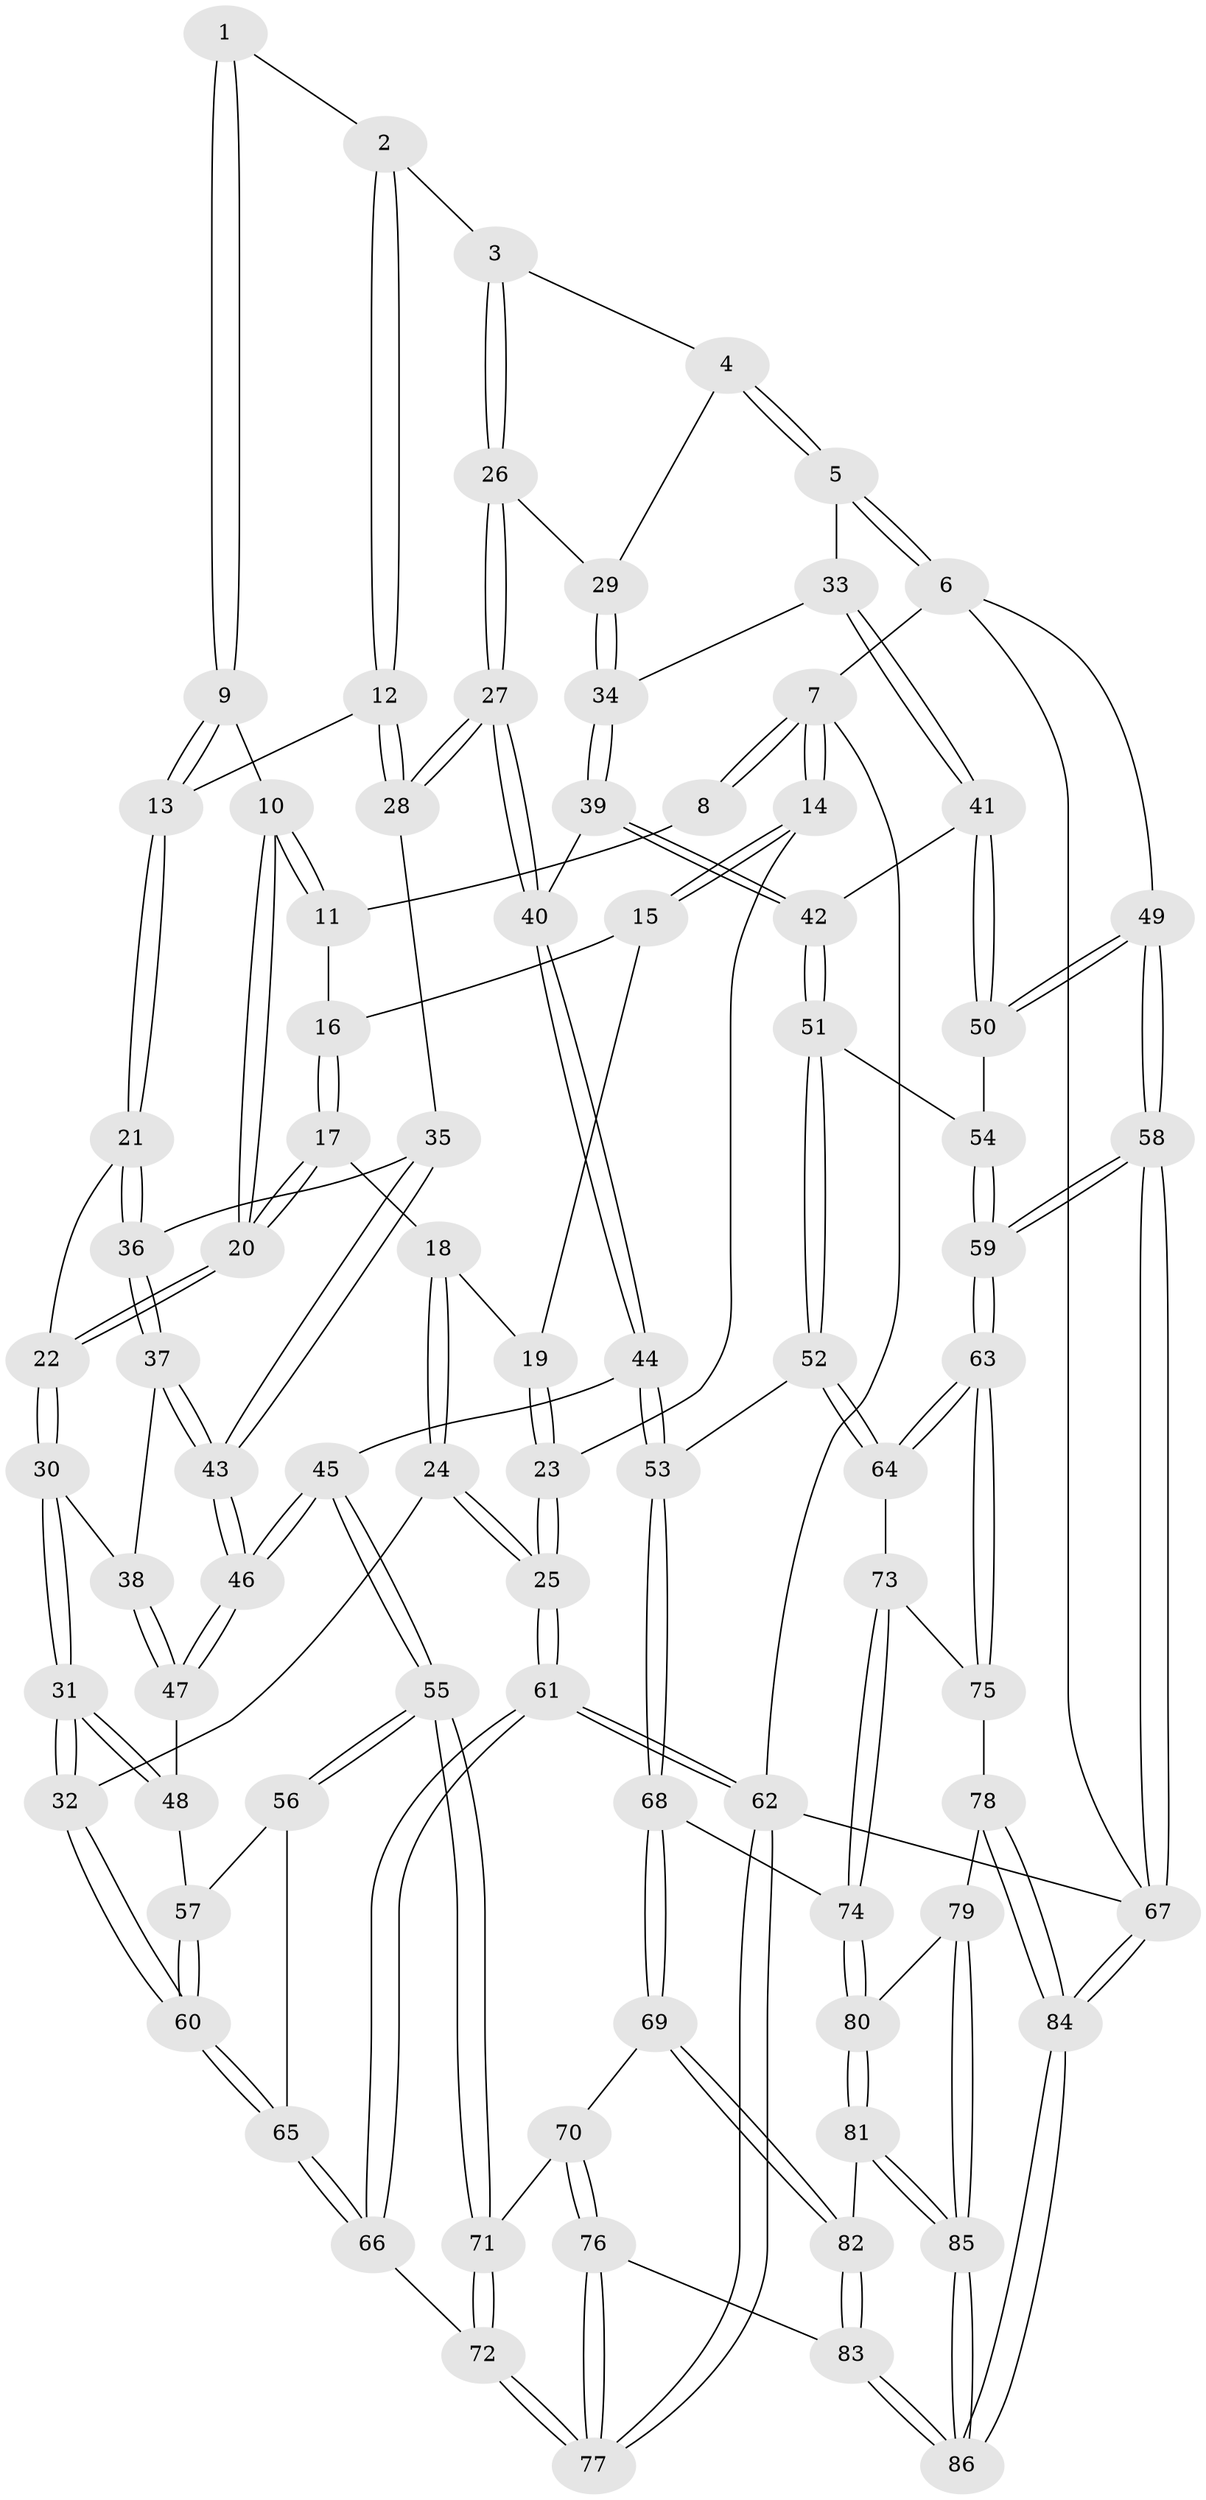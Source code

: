 // coarse degree distribution, {3: 0.32, 2: 0.16, 1: 0.04, 5: 0.2, 4: 0.04, 9: 0.04, 7: 0.12, 6: 0.08}
// Generated by graph-tools (version 1.1) at 2025/05/03/04/25 22:05:30]
// undirected, 86 vertices, 212 edges
graph export_dot {
graph [start="1"]
  node [color=gray90,style=filled];
  1 [pos="+0.3269029632415901+0"];
  2 [pos="+0.6776239196381176+0"];
  3 [pos="+0.9649970257497567+0"];
  4 [pos="+0.9790454538642316+0"];
  5 [pos="+1+0"];
  6 [pos="+1+0"];
  7 [pos="+0+0"];
  8 [pos="+0.264458912931762+0"];
  9 [pos="+0.3408116418521808+0"];
  10 [pos="+0.2609183976800577+0.07703659450337846"];
  11 [pos="+0.13588052866214717+0.04502310360815263"];
  12 [pos="+0.48805183286131215+0.14979924196225908"];
  13 [pos="+0.4105317842622842+0.037206761010728666"];
  14 [pos="+0+0"];
  15 [pos="+0.04773110064304784+0.06274400876285778"];
  16 [pos="+0.12353576588036536+0.06847337209610671"];
  17 [pos="+0.15836664873690176+0.13980569313208627"];
  18 [pos="+0.09610388928935368+0.16073733266669402"];
  19 [pos="+0.058328334669209024+0.14243082904677426"];
  20 [pos="+0.22635604322144667+0.18337840945851036"];
  21 [pos="+0.26708202254536134+0.1993742741077781"];
  22 [pos="+0.2267793742167208+0.18434007836584207"];
  23 [pos="+0+0.28408322872138875"];
  24 [pos="+0+0.3940929963137509"];
  25 [pos="+0+0.38171128839118923"];
  26 [pos="+0.6005518224797995+0.17625641763266492"];
  27 [pos="+0.5465818110461987+0.2171329050389389"];
  28 [pos="+0.5143446105117184+0.20773295062167635"];
  29 [pos="+0.7545977711363876+0.21138727649170333"];
  30 [pos="+0.2038920863920387+0.2163306983531386"];
  31 [pos="+0.0076687222104607645+0.39961779650616674"];
  32 [pos="+0+0.4024758071970758"];
  33 [pos="+0.8802597191816318+0.2582150533995769"];
  34 [pos="+0.8163255343055513+0.2792983769613906"];
  35 [pos="+0.4033511903241258+0.25880875001592724"];
  36 [pos="+0.3347174081382438+0.23997395552685338"];
  37 [pos="+0.24885224766955955+0.35294755561656643"];
  38 [pos="+0.24256544599679122+0.3577583347177741"];
  39 [pos="+0.7710486596181788+0.32783014578817443"];
  40 [pos="+0.6050236972953038+0.33285642595417136"];
  41 [pos="+0.9242400706798685+0.35981714069889387"];
  42 [pos="+0.8133722033274899+0.45013317460088526"];
  43 [pos="+0.38158557298219026+0.3533928761051406"];
  44 [pos="+0.5838152132574541+0.5174615129183782"];
  45 [pos="+0.40169688071816406+0.5508712084953679"];
  46 [pos="+0.3692170394684332+0.5045670372170393"];
  47 [pos="+0.1967797647149123+0.43457232989052297"];
  48 [pos="+0.17925482131882464+0.4351944997089108"];
  49 [pos="+1+0.4572749564045879"];
  50 [pos="+1+0.4364589151182407"];
  51 [pos="+0.8076414017282275+0.5075309995774852"];
  52 [pos="+0.7317444844600512+0.6070127666520282"];
  53 [pos="+0.7012299526885222+0.6055644047204132"];
  54 [pos="+0.8885923781533007+0.4952766476666966"];
  55 [pos="+0.36061449269324347+0.6422387407252409"];
  56 [pos="+0.2526905286343886+0.6333816871281034"];
  57 [pos="+0.18890848554553855+0.5444928351124955"];
  58 [pos="+1+0.8911653218361215"];
  59 [pos="+1+0.8866278845417269"];
  60 [pos="+0.11535898156016954+0.6501946022402508"];
  61 [pos="+0+0.9224996388061649"];
  62 [pos="+0+1"];
  63 [pos="+0.9827377062626427+0.7902041073067838"];
  64 [pos="+0.813703943376012+0.6767427835089056"];
  65 [pos="+0.11649558001352352+0.653668881222033"];
  66 [pos="+0.1054713462537853+0.681674295960287"];
  67 [pos="+1+1"];
  68 [pos="+0.5931165941033546+0.7851250119580874"];
  69 [pos="+0.5304991622437533+0.8124003854055678"];
  70 [pos="+0.4324224729765255+0.7855474418767219"];
  71 [pos="+0.36138126319362673+0.6546265566904267"];
  72 [pos="+0.19483624187953455+0.814968616900705"];
  73 [pos="+0.7003411742665202+0.8555780805182144"];
  74 [pos="+0.6738617998120173+0.8628440295302925"];
  75 [pos="+0.7894368075394455+0.8627324672123629"];
  76 [pos="+0.1640945359574054+1"];
  77 [pos="+0.15543217743102716+1"];
  78 [pos="+0.7466755280349584+0.9282077382275643"];
  79 [pos="+0.6826066996726718+0.9236040442071445"];
  80 [pos="+0.6766950233753359+0.9047446425078554"];
  81 [pos="+0.5498250327261996+0.9319389217654948"];
  82 [pos="+0.5390796054025824+0.9285922426407499"];
  83 [pos="+0.38495613456490685+1"];
  84 [pos="+1+1"];
  85 [pos="+0.6643031144088531+0.9950425281061783"];
  86 [pos="+0.7286004516604732+1"];
  1 -- 2;
  1 -- 9;
  1 -- 9;
  2 -- 3;
  2 -- 12;
  2 -- 12;
  3 -- 4;
  3 -- 26;
  3 -- 26;
  4 -- 5;
  4 -- 5;
  4 -- 29;
  5 -- 6;
  5 -- 6;
  5 -- 33;
  6 -- 7;
  6 -- 49;
  6 -- 67;
  7 -- 8;
  7 -- 8;
  7 -- 14;
  7 -- 14;
  7 -- 62;
  8 -- 11;
  9 -- 10;
  9 -- 13;
  9 -- 13;
  10 -- 11;
  10 -- 11;
  10 -- 20;
  10 -- 20;
  11 -- 16;
  12 -- 13;
  12 -- 28;
  12 -- 28;
  13 -- 21;
  13 -- 21;
  14 -- 15;
  14 -- 15;
  14 -- 23;
  15 -- 16;
  15 -- 19;
  16 -- 17;
  16 -- 17;
  17 -- 18;
  17 -- 20;
  17 -- 20;
  18 -- 19;
  18 -- 24;
  18 -- 24;
  19 -- 23;
  19 -- 23;
  20 -- 22;
  20 -- 22;
  21 -- 22;
  21 -- 36;
  21 -- 36;
  22 -- 30;
  22 -- 30;
  23 -- 25;
  23 -- 25;
  24 -- 25;
  24 -- 25;
  24 -- 32;
  25 -- 61;
  25 -- 61;
  26 -- 27;
  26 -- 27;
  26 -- 29;
  27 -- 28;
  27 -- 28;
  27 -- 40;
  27 -- 40;
  28 -- 35;
  29 -- 34;
  29 -- 34;
  30 -- 31;
  30 -- 31;
  30 -- 38;
  31 -- 32;
  31 -- 32;
  31 -- 48;
  31 -- 48;
  32 -- 60;
  32 -- 60;
  33 -- 34;
  33 -- 41;
  33 -- 41;
  34 -- 39;
  34 -- 39;
  35 -- 36;
  35 -- 43;
  35 -- 43;
  36 -- 37;
  36 -- 37;
  37 -- 38;
  37 -- 43;
  37 -- 43;
  38 -- 47;
  38 -- 47;
  39 -- 40;
  39 -- 42;
  39 -- 42;
  40 -- 44;
  40 -- 44;
  41 -- 42;
  41 -- 50;
  41 -- 50;
  42 -- 51;
  42 -- 51;
  43 -- 46;
  43 -- 46;
  44 -- 45;
  44 -- 53;
  44 -- 53;
  45 -- 46;
  45 -- 46;
  45 -- 55;
  45 -- 55;
  46 -- 47;
  46 -- 47;
  47 -- 48;
  48 -- 57;
  49 -- 50;
  49 -- 50;
  49 -- 58;
  49 -- 58;
  50 -- 54;
  51 -- 52;
  51 -- 52;
  51 -- 54;
  52 -- 53;
  52 -- 64;
  52 -- 64;
  53 -- 68;
  53 -- 68;
  54 -- 59;
  54 -- 59;
  55 -- 56;
  55 -- 56;
  55 -- 71;
  55 -- 71;
  56 -- 57;
  56 -- 65;
  57 -- 60;
  57 -- 60;
  58 -- 59;
  58 -- 59;
  58 -- 67;
  58 -- 67;
  59 -- 63;
  59 -- 63;
  60 -- 65;
  60 -- 65;
  61 -- 62;
  61 -- 62;
  61 -- 66;
  61 -- 66;
  62 -- 77;
  62 -- 77;
  62 -- 67;
  63 -- 64;
  63 -- 64;
  63 -- 75;
  63 -- 75;
  64 -- 73;
  65 -- 66;
  65 -- 66;
  66 -- 72;
  67 -- 84;
  67 -- 84;
  68 -- 69;
  68 -- 69;
  68 -- 74;
  69 -- 70;
  69 -- 82;
  69 -- 82;
  70 -- 71;
  70 -- 76;
  70 -- 76;
  71 -- 72;
  71 -- 72;
  72 -- 77;
  72 -- 77;
  73 -- 74;
  73 -- 74;
  73 -- 75;
  74 -- 80;
  74 -- 80;
  75 -- 78;
  76 -- 77;
  76 -- 77;
  76 -- 83;
  78 -- 79;
  78 -- 84;
  78 -- 84;
  79 -- 80;
  79 -- 85;
  79 -- 85;
  80 -- 81;
  80 -- 81;
  81 -- 82;
  81 -- 85;
  81 -- 85;
  82 -- 83;
  82 -- 83;
  83 -- 86;
  83 -- 86;
  84 -- 86;
  84 -- 86;
  85 -- 86;
  85 -- 86;
}
